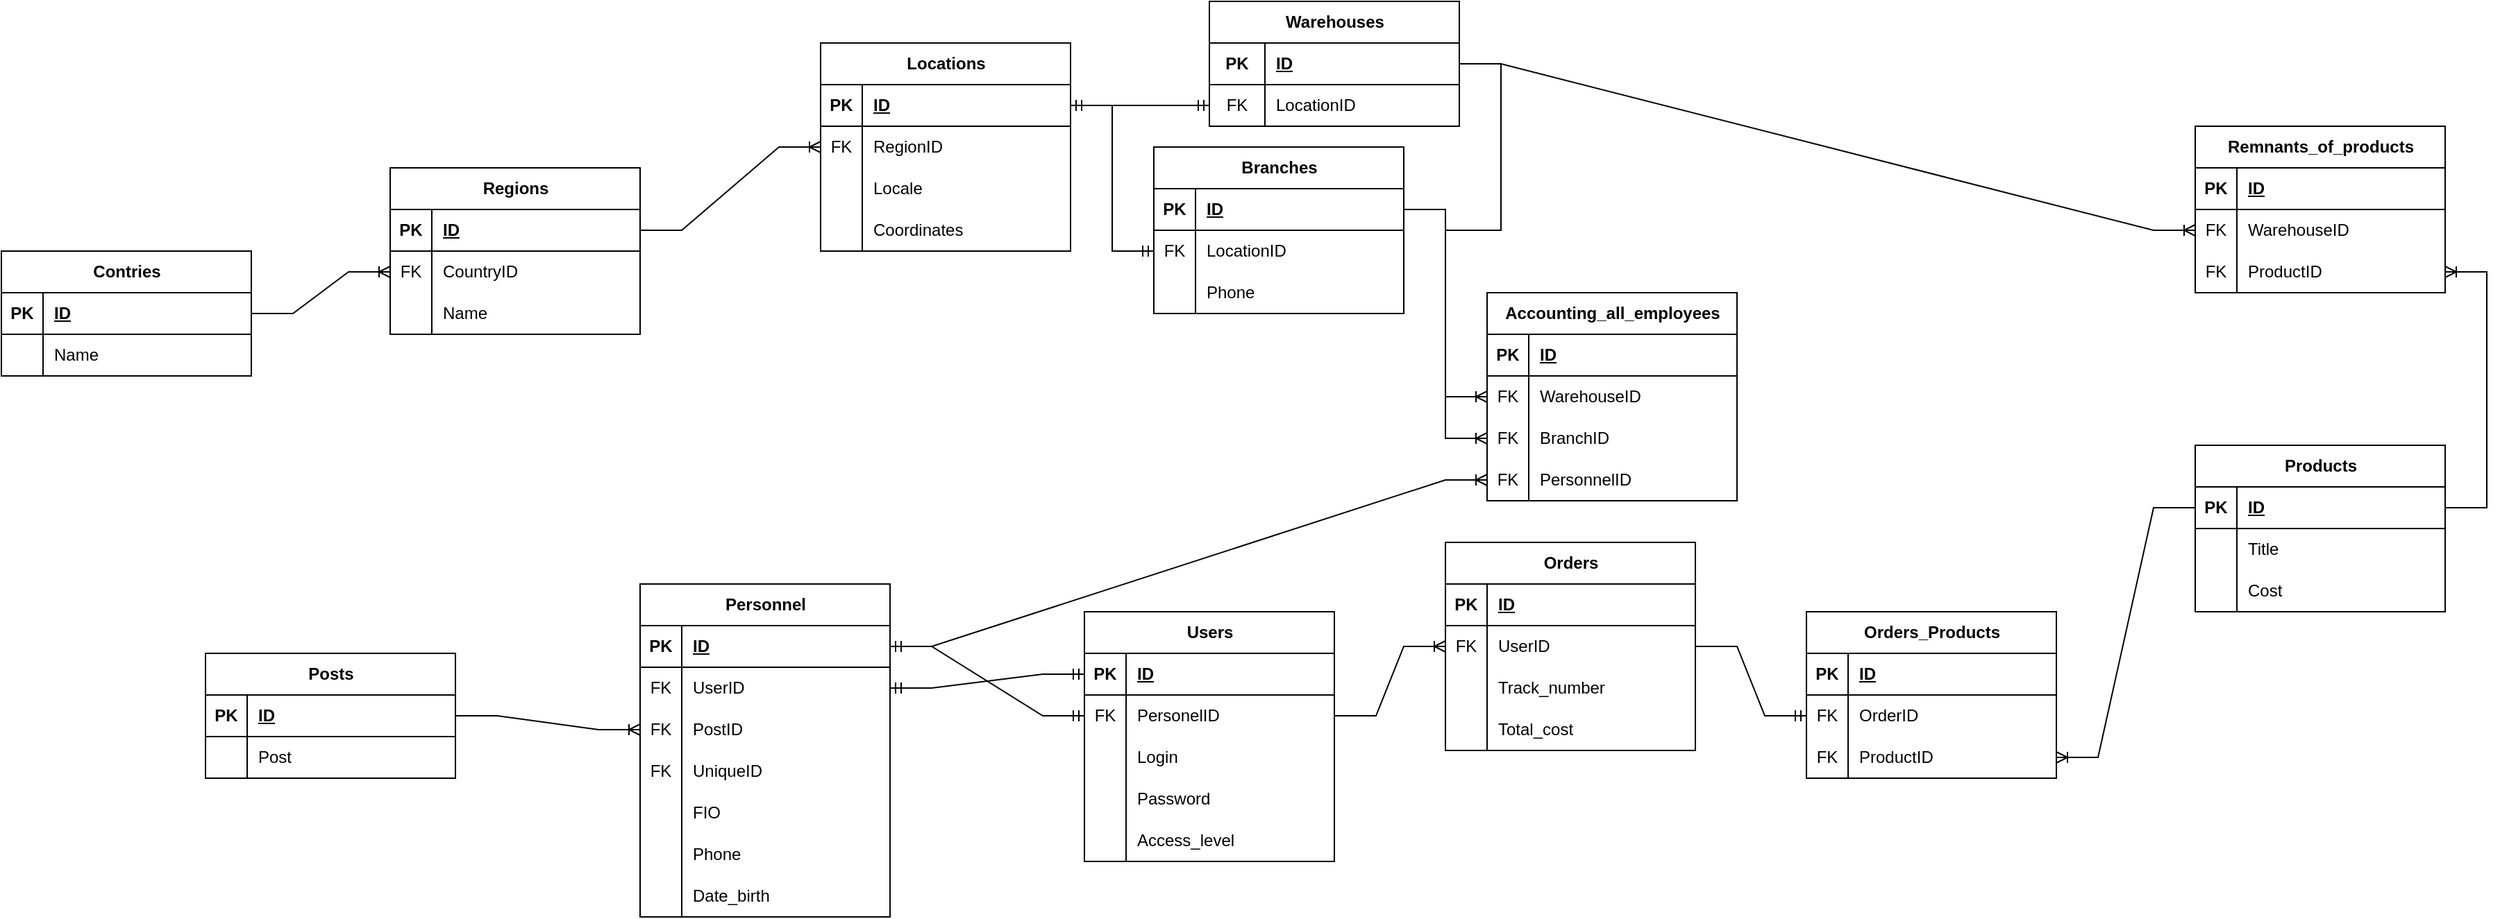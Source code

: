 <mxfile version="21.7.2" type="github">
  <diagram name="Страница — 1" id="XxN6ksuybt-QkJ760VEk">
    <mxGraphModel dx="3085" dy="2214" grid="1" gridSize="10" guides="1" tooltips="1" connect="1" arrows="1" fold="1" page="1" pageScale="1" pageWidth="827" pageHeight="1169" math="0" shadow="0">
      <root>
        <mxCell id="0" />
        <mxCell id="1" parent="0" />
        <mxCell id="ydLRq1IhC0LFQ5y7b4Qm-1" value="Users" style="shape=table;startSize=30;container=1;collapsible=1;childLayout=tableLayout;fixedRows=1;rowLines=0;fontStyle=1;align=center;resizeLast=1;html=1;" vertex="1" parent="1">
          <mxGeometry x="40" y="350" width="180" height="180" as="geometry" />
        </mxCell>
        <mxCell id="ydLRq1IhC0LFQ5y7b4Qm-2" value="" style="shape=tableRow;horizontal=0;startSize=0;swimlaneHead=0;swimlaneBody=0;fillColor=none;collapsible=0;dropTarget=0;points=[[0,0.5],[1,0.5]];portConstraint=eastwest;top=0;left=0;right=0;bottom=1;" vertex="1" parent="ydLRq1IhC0LFQ5y7b4Qm-1">
          <mxGeometry y="30" width="180" height="30" as="geometry" />
        </mxCell>
        <mxCell id="ydLRq1IhC0LFQ5y7b4Qm-3" value="PK" style="shape=partialRectangle;connectable=0;fillColor=none;top=0;left=0;bottom=0;right=0;fontStyle=1;overflow=hidden;whiteSpace=wrap;html=1;" vertex="1" parent="ydLRq1IhC0LFQ5y7b4Qm-2">
          <mxGeometry width="30" height="30" as="geometry">
            <mxRectangle width="30" height="30" as="alternateBounds" />
          </mxGeometry>
        </mxCell>
        <mxCell id="ydLRq1IhC0LFQ5y7b4Qm-4" value="ID" style="shape=partialRectangle;connectable=0;fillColor=none;top=0;left=0;bottom=0;right=0;align=left;spacingLeft=6;fontStyle=5;overflow=hidden;whiteSpace=wrap;html=1;" vertex="1" parent="ydLRq1IhC0LFQ5y7b4Qm-2">
          <mxGeometry x="30" width="150" height="30" as="geometry">
            <mxRectangle width="150" height="30" as="alternateBounds" />
          </mxGeometry>
        </mxCell>
        <mxCell id="ydLRq1IhC0LFQ5y7b4Qm-90" value="" style="shape=tableRow;horizontal=0;startSize=0;swimlaneHead=0;swimlaneBody=0;fillColor=none;collapsible=0;dropTarget=0;points=[[0,0.5],[1,0.5]];portConstraint=eastwest;top=0;left=0;right=0;bottom=0;" vertex="1" parent="ydLRq1IhC0LFQ5y7b4Qm-1">
          <mxGeometry y="60" width="180" height="30" as="geometry" />
        </mxCell>
        <mxCell id="ydLRq1IhC0LFQ5y7b4Qm-91" value="FK" style="shape=partialRectangle;connectable=0;fillColor=none;top=0;left=0;bottom=0;right=0;fontStyle=0;overflow=hidden;whiteSpace=wrap;html=1;" vertex="1" parent="ydLRq1IhC0LFQ5y7b4Qm-90">
          <mxGeometry width="30" height="30" as="geometry">
            <mxRectangle width="30" height="30" as="alternateBounds" />
          </mxGeometry>
        </mxCell>
        <mxCell id="ydLRq1IhC0LFQ5y7b4Qm-92" value="PersonelID" style="shape=partialRectangle;connectable=0;fillColor=none;top=0;left=0;bottom=0;right=0;align=left;spacingLeft=6;fontStyle=0;overflow=hidden;whiteSpace=wrap;html=1;" vertex="1" parent="ydLRq1IhC0LFQ5y7b4Qm-90">
          <mxGeometry x="30" width="150" height="30" as="geometry">
            <mxRectangle width="150" height="30" as="alternateBounds" />
          </mxGeometry>
        </mxCell>
        <mxCell id="ydLRq1IhC0LFQ5y7b4Qm-5" value="" style="shape=tableRow;horizontal=0;startSize=0;swimlaneHead=0;swimlaneBody=0;fillColor=none;collapsible=0;dropTarget=0;points=[[0,0.5],[1,0.5]];portConstraint=eastwest;top=0;left=0;right=0;bottom=0;" vertex="1" parent="ydLRq1IhC0LFQ5y7b4Qm-1">
          <mxGeometry y="90" width="180" height="30" as="geometry" />
        </mxCell>
        <mxCell id="ydLRq1IhC0LFQ5y7b4Qm-6" value="" style="shape=partialRectangle;connectable=0;fillColor=none;top=0;left=0;bottom=0;right=0;editable=1;overflow=hidden;whiteSpace=wrap;html=1;" vertex="1" parent="ydLRq1IhC0LFQ5y7b4Qm-5">
          <mxGeometry width="30" height="30" as="geometry">
            <mxRectangle width="30" height="30" as="alternateBounds" />
          </mxGeometry>
        </mxCell>
        <mxCell id="ydLRq1IhC0LFQ5y7b4Qm-7" value="Login" style="shape=partialRectangle;connectable=0;fillColor=none;top=0;left=0;bottom=0;right=0;align=left;spacingLeft=6;overflow=hidden;whiteSpace=wrap;html=1;" vertex="1" parent="ydLRq1IhC0LFQ5y7b4Qm-5">
          <mxGeometry x="30" width="150" height="30" as="geometry">
            <mxRectangle width="150" height="30" as="alternateBounds" />
          </mxGeometry>
        </mxCell>
        <mxCell id="ydLRq1IhC0LFQ5y7b4Qm-8" value="" style="shape=tableRow;horizontal=0;startSize=0;swimlaneHead=0;swimlaneBody=0;fillColor=none;collapsible=0;dropTarget=0;points=[[0,0.5],[1,0.5]];portConstraint=eastwest;top=0;left=0;right=0;bottom=0;" vertex="1" parent="ydLRq1IhC0LFQ5y7b4Qm-1">
          <mxGeometry y="120" width="180" height="30" as="geometry" />
        </mxCell>
        <mxCell id="ydLRq1IhC0LFQ5y7b4Qm-9" value="" style="shape=partialRectangle;connectable=0;fillColor=none;top=0;left=0;bottom=0;right=0;editable=1;overflow=hidden;whiteSpace=wrap;html=1;" vertex="1" parent="ydLRq1IhC0LFQ5y7b4Qm-8">
          <mxGeometry width="30" height="30" as="geometry">
            <mxRectangle width="30" height="30" as="alternateBounds" />
          </mxGeometry>
        </mxCell>
        <mxCell id="ydLRq1IhC0LFQ5y7b4Qm-10" value="Password" style="shape=partialRectangle;connectable=0;fillColor=none;top=0;left=0;bottom=0;right=0;align=left;spacingLeft=6;overflow=hidden;whiteSpace=wrap;html=1;" vertex="1" parent="ydLRq1IhC0LFQ5y7b4Qm-8">
          <mxGeometry x="30" width="150" height="30" as="geometry">
            <mxRectangle width="150" height="30" as="alternateBounds" />
          </mxGeometry>
        </mxCell>
        <mxCell id="ydLRq1IhC0LFQ5y7b4Qm-11" value="" style="shape=tableRow;horizontal=0;startSize=0;swimlaneHead=0;swimlaneBody=0;fillColor=none;collapsible=0;dropTarget=0;points=[[0,0.5],[1,0.5]];portConstraint=eastwest;top=0;left=0;right=0;bottom=0;" vertex="1" parent="ydLRq1IhC0LFQ5y7b4Qm-1">
          <mxGeometry y="150" width="180" height="30" as="geometry" />
        </mxCell>
        <mxCell id="ydLRq1IhC0LFQ5y7b4Qm-12" value="" style="shape=partialRectangle;connectable=0;fillColor=none;top=0;left=0;bottom=0;right=0;editable=1;overflow=hidden;whiteSpace=wrap;html=1;" vertex="1" parent="ydLRq1IhC0LFQ5y7b4Qm-11">
          <mxGeometry width="30" height="30" as="geometry">
            <mxRectangle width="30" height="30" as="alternateBounds" />
          </mxGeometry>
        </mxCell>
        <mxCell id="ydLRq1IhC0LFQ5y7b4Qm-13" value="Access_level" style="shape=partialRectangle;connectable=0;fillColor=none;top=0;left=0;bottom=0;right=0;align=left;spacingLeft=6;overflow=hidden;whiteSpace=wrap;html=1;" vertex="1" parent="ydLRq1IhC0LFQ5y7b4Qm-11">
          <mxGeometry x="30" width="150" height="30" as="geometry">
            <mxRectangle width="150" height="30" as="alternateBounds" />
          </mxGeometry>
        </mxCell>
        <mxCell id="ydLRq1IhC0LFQ5y7b4Qm-14" value="Branches" style="shape=table;startSize=30;container=1;collapsible=1;childLayout=tableLayout;fixedRows=1;rowLines=0;fontStyle=1;align=center;resizeLast=1;html=1;" vertex="1" parent="1">
          <mxGeometry x="90" y="15" width="180" height="120" as="geometry" />
        </mxCell>
        <mxCell id="ydLRq1IhC0LFQ5y7b4Qm-15" value="" style="shape=tableRow;horizontal=0;startSize=0;swimlaneHead=0;swimlaneBody=0;fillColor=none;collapsible=0;dropTarget=0;points=[[0,0.5],[1,0.5]];portConstraint=eastwest;top=0;left=0;right=0;bottom=1;" vertex="1" parent="ydLRq1IhC0LFQ5y7b4Qm-14">
          <mxGeometry y="30" width="180" height="30" as="geometry" />
        </mxCell>
        <mxCell id="ydLRq1IhC0LFQ5y7b4Qm-16" value="PK" style="shape=partialRectangle;connectable=0;fillColor=none;top=0;left=0;bottom=0;right=0;fontStyle=1;overflow=hidden;whiteSpace=wrap;html=1;" vertex="1" parent="ydLRq1IhC0LFQ5y7b4Qm-15">
          <mxGeometry width="30" height="30" as="geometry">
            <mxRectangle width="30" height="30" as="alternateBounds" />
          </mxGeometry>
        </mxCell>
        <mxCell id="ydLRq1IhC0LFQ5y7b4Qm-17" value="ID" style="shape=partialRectangle;connectable=0;fillColor=none;top=0;left=0;bottom=0;right=0;align=left;spacingLeft=6;fontStyle=5;overflow=hidden;whiteSpace=wrap;html=1;" vertex="1" parent="ydLRq1IhC0LFQ5y7b4Qm-15">
          <mxGeometry x="30" width="150" height="30" as="geometry">
            <mxRectangle width="150" height="30" as="alternateBounds" />
          </mxGeometry>
        </mxCell>
        <mxCell id="ydLRq1IhC0LFQ5y7b4Qm-38" value="" style="shape=tableRow;horizontal=0;startSize=0;swimlaneHead=0;swimlaneBody=0;fillColor=none;collapsible=0;dropTarget=0;points=[[0,0.5],[1,0.5]];portConstraint=eastwest;top=0;left=0;right=0;bottom=0;" vertex="1" parent="ydLRq1IhC0LFQ5y7b4Qm-14">
          <mxGeometry y="60" width="180" height="30" as="geometry" />
        </mxCell>
        <mxCell id="ydLRq1IhC0LFQ5y7b4Qm-39" value="FK" style="shape=partialRectangle;connectable=0;fillColor=none;top=0;left=0;bottom=0;right=0;fontStyle=0;overflow=hidden;whiteSpace=wrap;html=1;" vertex="1" parent="ydLRq1IhC0LFQ5y7b4Qm-38">
          <mxGeometry width="30" height="30" as="geometry">
            <mxRectangle width="30" height="30" as="alternateBounds" />
          </mxGeometry>
        </mxCell>
        <mxCell id="ydLRq1IhC0LFQ5y7b4Qm-40" value="LocationID" style="shape=partialRectangle;connectable=0;fillColor=none;top=0;left=0;bottom=0;right=0;align=left;spacingLeft=6;fontStyle=0;overflow=hidden;whiteSpace=wrap;html=1;" vertex="1" parent="ydLRq1IhC0LFQ5y7b4Qm-38">
          <mxGeometry x="30" width="150" height="30" as="geometry">
            <mxRectangle width="150" height="30" as="alternateBounds" />
          </mxGeometry>
        </mxCell>
        <mxCell id="ydLRq1IhC0LFQ5y7b4Qm-18" value="" style="shape=tableRow;horizontal=0;startSize=0;swimlaneHead=0;swimlaneBody=0;fillColor=none;collapsible=0;dropTarget=0;points=[[0,0.5],[1,0.5]];portConstraint=eastwest;top=0;left=0;right=0;bottom=0;" vertex="1" parent="ydLRq1IhC0LFQ5y7b4Qm-14">
          <mxGeometry y="90" width="180" height="30" as="geometry" />
        </mxCell>
        <mxCell id="ydLRq1IhC0LFQ5y7b4Qm-19" value="" style="shape=partialRectangle;connectable=0;fillColor=none;top=0;left=0;bottom=0;right=0;editable=1;overflow=hidden;whiteSpace=wrap;html=1;" vertex="1" parent="ydLRq1IhC0LFQ5y7b4Qm-18">
          <mxGeometry width="30" height="30" as="geometry">
            <mxRectangle width="30" height="30" as="alternateBounds" />
          </mxGeometry>
        </mxCell>
        <mxCell id="ydLRq1IhC0LFQ5y7b4Qm-20" value="Phone" style="shape=partialRectangle;connectable=0;fillColor=none;top=0;left=0;bottom=0;right=0;align=left;spacingLeft=6;overflow=hidden;whiteSpace=wrap;html=1;" vertex="1" parent="ydLRq1IhC0LFQ5y7b4Qm-18">
          <mxGeometry x="30" width="150" height="30" as="geometry">
            <mxRectangle width="150" height="30" as="alternateBounds" />
          </mxGeometry>
        </mxCell>
        <mxCell id="ydLRq1IhC0LFQ5y7b4Qm-41" value="Locations" style="shape=table;startSize=30;container=1;collapsible=1;childLayout=tableLayout;fixedRows=1;rowLines=0;fontStyle=1;align=center;resizeLast=1;html=1;" vertex="1" parent="1">
          <mxGeometry x="-150" y="-60" width="180" height="150" as="geometry" />
        </mxCell>
        <mxCell id="ydLRq1IhC0LFQ5y7b4Qm-42" value="" style="shape=tableRow;horizontal=0;startSize=0;swimlaneHead=0;swimlaneBody=0;fillColor=none;collapsible=0;dropTarget=0;points=[[0,0.5],[1,0.5]];portConstraint=eastwest;top=0;left=0;right=0;bottom=1;" vertex="1" parent="ydLRq1IhC0LFQ5y7b4Qm-41">
          <mxGeometry y="30" width="180" height="30" as="geometry" />
        </mxCell>
        <mxCell id="ydLRq1IhC0LFQ5y7b4Qm-43" value="PK" style="shape=partialRectangle;connectable=0;fillColor=none;top=0;left=0;bottom=0;right=0;fontStyle=1;overflow=hidden;whiteSpace=wrap;html=1;" vertex="1" parent="ydLRq1IhC0LFQ5y7b4Qm-42">
          <mxGeometry width="30" height="30" as="geometry">
            <mxRectangle width="30" height="30" as="alternateBounds" />
          </mxGeometry>
        </mxCell>
        <mxCell id="ydLRq1IhC0LFQ5y7b4Qm-44" value="ID" style="shape=partialRectangle;connectable=0;fillColor=none;top=0;left=0;bottom=0;right=0;align=left;spacingLeft=6;fontStyle=5;overflow=hidden;whiteSpace=wrap;html=1;" vertex="1" parent="ydLRq1IhC0LFQ5y7b4Qm-42">
          <mxGeometry x="30" width="150" height="30" as="geometry">
            <mxRectangle width="150" height="30" as="alternateBounds" />
          </mxGeometry>
        </mxCell>
        <mxCell id="ydLRq1IhC0LFQ5y7b4Qm-58" value="" style="shape=tableRow;horizontal=0;startSize=0;swimlaneHead=0;swimlaneBody=0;fillColor=none;collapsible=0;dropTarget=0;points=[[0,0.5],[1,0.5]];portConstraint=eastwest;top=0;left=0;right=0;bottom=0;" vertex="1" parent="ydLRq1IhC0LFQ5y7b4Qm-41">
          <mxGeometry y="60" width="180" height="30" as="geometry" />
        </mxCell>
        <mxCell id="ydLRq1IhC0LFQ5y7b4Qm-59" value="FK" style="shape=partialRectangle;connectable=0;fillColor=none;top=0;left=0;bottom=0;right=0;fontStyle=0;overflow=hidden;whiteSpace=wrap;html=1;" vertex="1" parent="ydLRq1IhC0LFQ5y7b4Qm-58">
          <mxGeometry width="30" height="30" as="geometry">
            <mxRectangle width="30" height="30" as="alternateBounds" />
          </mxGeometry>
        </mxCell>
        <mxCell id="ydLRq1IhC0LFQ5y7b4Qm-60" value="RegionID" style="shape=partialRectangle;connectable=0;fillColor=none;top=0;left=0;bottom=0;right=0;align=left;spacingLeft=6;fontStyle=0;overflow=hidden;whiteSpace=wrap;html=1;" vertex="1" parent="ydLRq1IhC0LFQ5y7b4Qm-58">
          <mxGeometry x="30" width="150" height="30" as="geometry">
            <mxRectangle width="150" height="30" as="alternateBounds" />
          </mxGeometry>
        </mxCell>
        <mxCell id="ydLRq1IhC0LFQ5y7b4Qm-45" value="" style="shape=tableRow;horizontal=0;startSize=0;swimlaneHead=0;swimlaneBody=0;fillColor=none;collapsible=0;dropTarget=0;points=[[0,0.5],[1,0.5]];portConstraint=eastwest;top=0;left=0;right=0;bottom=0;" vertex="1" parent="ydLRq1IhC0LFQ5y7b4Qm-41">
          <mxGeometry y="90" width="180" height="30" as="geometry" />
        </mxCell>
        <mxCell id="ydLRq1IhC0LFQ5y7b4Qm-46" value="" style="shape=partialRectangle;connectable=0;fillColor=none;top=0;left=0;bottom=0;right=0;editable=1;overflow=hidden;whiteSpace=wrap;html=1;" vertex="1" parent="ydLRq1IhC0LFQ5y7b4Qm-45">
          <mxGeometry width="30" height="30" as="geometry">
            <mxRectangle width="30" height="30" as="alternateBounds" />
          </mxGeometry>
        </mxCell>
        <mxCell id="ydLRq1IhC0LFQ5y7b4Qm-47" value="Locale" style="shape=partialRectangle;connectable=0;fillColor=none;top=0;left=0;bottom=0;right=0;align=left;spacingLeft=6;overflow=hidden;whiteSpace=wrap;html=1;" vertex="1" parent="ydLRq1IhC0LFQ5y7b4Qm-45">
          <mxGeometry x="30" width="150" height="30" as="geometry">
            <mxRectangle width="150" height="30" as="alternateBounds" />
          </mxGeometry>
        </mxCell>
        <mxCell id="ydLRq1IhC0LFQ5y7b4Qm-48" value="" style="shape=tableRow;horizontal=0;startSize=0;swimlaneHead=0;swimlaneBody=0;fillColor=none;collapsible=0;dropTarget=0;points=[[0,0.5],[1,0.5]];portConstraint=eastwest;top=0;left=0;right=0;bottom=0;" vertex="1" parent="ydLRq1IhC0LFQ5y7b4Qm-41">
          <mxGeometry y="120" width="180" height="30" as="geometry" />
        </mxCell>
        <mxCell id="ydLRq1IhC0LFQ5y7b4Qm-49" value="" style="shape=partialRectangle;connectable=0;fillColor=none;top=0;left=0;bottom=0;right=0;editable=1;overflow=hidden;whiteSpace=wrap;html=1;" vertex="1" parent="ydLRq1IhC0LFQ5y7b4Qm-48">
          <mxGeometry width="30" height="30" as="geometry">
            <mxRectangle width="30" height="30" as="alternateBounds" />
          </mxGeometry>
        </mxCell>
        <mxCell id="ydLRq1IhC0LFQ5y7b4Qm-50" value="Coordinates" style="shape=partialRectangle;connectable=0;fillColor=none;top=0;left=0;bottom=0;right=0;align=left;spacingLeft=6;overflow=hidden;whiteSpace=wrap;html=1;" vertex="1" parent="ydLRq1IhC0LFQ5y7b4Qm-48">
          <mxGeometry x="30" width="150" height="30" as="geometry">
            <mxRectangle width="150" height="30" as="alternateBounds" />
          </mxGeometry>
        </mxCell>
        <mxCell id="ydLRq1IhC0LFQ5y7b4Qm-61" value="Regions" style="shape=table;startSize=30;container=1;collapsible=1;childLayout=tableLayout;fixedRows=1;rowLines=0;fontStyle=1;align=center;resizeLast=1;html=1;" vertex="1" parent="1">
          <mxGeometry x="-460" y="30" width="180" height="120" as="geometry" />
        </mxCell>
        <mxCell id="ydLRq1IhC0LFQ5y7b4Qm-62" value="" style="shape=tableRow;horizontal=0;startSize=0;swimlaneHead=0;swimlaneBody=0;fillColor=none;collapsible=0;dropTarget=0;points=[[0,0.5],[1,0.5]];portConstraint=eastwest;top=0;left=0;right=0;bottom=1;" vertex="1" parent="ydLRq1IhC0LFQ5y7b4Qm-61">
          <mxGeometry y="30" width="180" height="30" as="geometry" />
        </mxCell>
        <mxCell id="ydLRq1IhC0LFQ5y7b4Qm-63" value="PK" style="shape=partialRectangle;connectable=0;fillColor=none;top=0;left=0;bottom=0;right=0;fontStyle=1;overflow=hidden;whiteSpace=wrap;html=1;" vertex="1" parent="ydLRq1IhC0LFQ5y7b4Qm-62">
          <mxGeometry width="30" height="30" as="geometry">
            <mxRectangle width="30" height="30" as="alternateBounds" />
          </mxGeometry>
        </mxCell>
        <mxCell id="ydLRq1IhC0LFQ5y7b4Qm-64" value="ID" style="shape=partialRectangle;connectable=0;fillColor=none;top=0;left=0;bottom=0;right=0;align=left;spacingLeft=6;fontStyle=5;overflow=hidden;whiteSpace=wrap;html=1;" vertex="1" parent="ydLRq1IhC0LFQ5y7b4Qm-62">
          <mxGeometry x="30" width="150" height="30" as="geometry">
            <mxRectangle width="150" height="30" as="alternateBounds" />
          </mxGeometry>
        </mxCell>
        <mxCell id="ydLRq1IhC0LFQ5y7b4Qm-65" value="" style="shape=tableRow;horizontal=0;startSize=0;swimlaneHead=0;swimlaneBody=0;fillColor=none;collapsible=0;dropTarget=0;points=[[0,0.5],[1,0.5]];portConstraint=eastwest;top=0;left=0;right=0;bottom=0;" vertex="1" parent="ydLRq1IhC0LFQ5y7b4Qm-61">
          <mxGeometry y="60" width="180" height="30" as="geometry" />
        </mxCell>
        <mxCell id="ydLRq1IhC0LFQ5y7b4Qm-66" value="FK" style="shape=partialRectangle;connectable=0;fillColor=none;top=0;left=0;bottom=0;right=0;fontStyle=0;overflow=hidden;whiteSpace=wrap;html=1;" vertex="1" parent="ydLRq1IhC0LFQ5y7b4Qm-65">
          <mxGeometry width="30" height="30" as="geometry">
            <mxRectangle width="30" height="30" as="alternateBounds" />
          </mxGeometry>
        </mxCell>
        <mxCell id="ydLRq1IhC0LFQ5y7b4Qm-67" value="CountryID" style="shape=partialRectangle;connectable=0;fillColor=none;top=0;left=0;bottom=0;right=0;align=left;spacingLeft=6;fontStyle=0;overflow=hidden;whiteSpace=wrap;html=1;" vertex="1" parent="ydLRq1IhC0LFQ5y7b4Qm-65">
          <mxGeometry x="30" width="150" height="30" as="geometry">
            <mxRectangle width="150" height="30" as="alternateBounds" />
          </mxGeometry>
        </mxCell>
        <mxCell id="ydLRq1IhC0LFQ5y7b4Qm-68" value="" style="shape=tableRow;horizontal=0;startSize=0;swimlaneHead=0;swimlaneBody=0;fillColor=none;collapsible=0;dropTarget=0;points=[[0,0.5],[1,0.5]];portConstraint=eastwest;top=0;left=0;right=0;bottom=0;" vertex="1" parent="ydLRq1IhC0LFQ5y7b4Qm-61">
          <mxGeometry y="90" width="180" height="30" as="geometry" />
        </mxCell>
        <mxCell id="ydLRq1IhC0LFQ5y7b4Qm-69" value="" style="shape=partialRectangle;connectable=0;fillColor=none;top=0;left=0;bottom=0;right=0;editable=1;overflow=hidden;whiteSpace=wrap;html=1;" vertex="1" parent="ydLRq1IhC0LFQ5y7b4Qm-68">
          <mxGeometry width="30" height="30" as="geometry">
            <mxRectangle width="30" height="30" as="alternateBounds" />
          </mxGeometry>
        </mxCell>
        <mxCell id="ydLRq1IhC0LFQ5y7b4Qm-70" value="Name" style="shape=partialRectangle;connectable=0;fillColor=none;top=0;left=0;bottom=0;right=0;align=left;spacingLeft=6;overflow=hidden;whiteSpace=wrap;html=1;" vertex="1" parent="ydLRq1IhC0LFQ5y7b4Qm-68">
          <mxGeometry x="30" width="150" height="30" as="geometry">
            <mxRectangle width="150" height="30" as="alternateBounds" />
          </mxGeometry>
        </mxCell>
        <mxCell id="ydLRq1IhC0LFQ5y7b4Qm-74" value="Contries" style="shape=table;startSize=30;container=1;collapsible=1;childLayout=tableLayout;fixedRows=1;rowLines=0;fontStyle=1;align=center;resizeLast=1;html=1;" vertex="1" parent="1">
          <mxGeometry x="-740" y="90" width="180" height="90" as="geometry" />
        </mxCell>
        <mxCell id="ydLRq1IhC0LFQ5y7b4Qm-75" value="" style="shape=tableRow;horizontal=0;startSize=0;swimlaneHead=0;swimlaneBody=0;fillColor=none;collapsible=0;dropTarget=0;points=[[0,0.5],[1,0.5]];portConstraint=eastwest;top=0;left=0;right=0;bottom=1;" vertex="1" parent="ydLRq1IhC0LFQ5y7b4Qm-74">
          <mxGeometry y="30" width="180" height="30" as="geometry" />
        </mxCell>
        <mxCell id="ydLRq1IhC0LFQ5y7b4Qm-76" value="PK" style="shape=partialRectangle;connectable=0;fillColor=none;top=0;left=0;bottom=0;right=0;fontStyle=1;overflow=hidden;whiteSpace=wrap;html=1;" vertex="1" parent="ydLRq1IhC0LFQ5y7b4Qm-75">
          <mxGeometry width="30" height="30" as="geometry">
            <mxRectangle width="30" height="30" as="alternateBounds" />
          </mxGeometry>
        </mxCell>
        <mxCell id="ydLRq1IhC0LFQ5y7b4Qm-77" value="ID" style="shape=partialRectangle;connectable=0;fillColor=none;top=0;left=0;bottom=0;right=0;align=left;spacingLeft=6;fontStyle=5;overflow=hidden;whiteSpace=wrap;html=1;" vertex="1" parent="ydLRq1IhC0LFQ5y7b4Qm-75">
          <mxGeometry x="30" width="150" height="30" as="geometry">
            <mxRectangle width="150" height="30" as="alternateBounds" />
          </mxGeometry>
        </mxCell>
        <mxCell id="ydLRq1IhC0LFQ5y7b4Qm-78" value="" style="shape=tableRow;horizontal=0;startSize=0;swimlaneHead=0;swimlaneBody=0;fillColor=none;collapsible=0;dropTarget=0;points=[[0,0.5],[1,0.5]];portConstraint=eastwest;top=0;left=0;right=0;bottom=0;" vertex="1" parent="ydLRq1IhC0LFQ5y7b4Qm-74">
          <mxGeometry y="60" width="180" height="30" as="geometry" />
        </mxCell>
        <mxCell id="ydLRq1IhC0LFQ5y7b4Qm-79" value="" style="shape=partialRectangle;connectable=0;fillColor=none;top=0;left=0;bottom=0;right=0;editable=1;overflow=hidden;whiteSpace=wrap;html=1;" vertex="1" parent="ydLRq1IhC0LFQ5y7b4Qm-78">
          <mxGeometry width="30" height="30" as="geometry">
            <mxRectangle width="30" height="30" as="alternateBounds" />
          </mxGeometry>
        </mxCell>
        <mxCell id="ydLRq1IhC0LFQ5y7b4Qm-80" value="Name" style="shape=partialRectangle;connectable=0;fillColor=none;top=0;left=0;bottom=0;right=0;align=left;spacingLeft=6;overflow=hidden;whiteSpace=wrap;html=1;" vertex="1" parent="ydLRq1IhC0LFQ5y7b4Qm-78">
          <mxGeometry x="30" width="150" height="30" as="geometry">
            <mxRectangle width="150" height="30" as="alternateBounds" />
          </mxGeometry>
        </mxCell>
        <mxCell id="ydLRq1IhC0LFQ5y7b4Qm-88" value="" style="edgeStyle=entityRelationEdgeStyle;fontSize=12;html=1;endArrow=ERmandOne;startArrow=ERmandOne;rounded=0;exitX=1;exitY=0.5;exitDx=0;exitDy=0;entryX=0;entryY=0.5;entryDx=0;entryDy=0;" edge="1" parent="1" source="ydLRq1IhC0LFQ5y7b4Qm-42" target="ydLRq1IhC0LFQ5y7b4Qm-38">
          <mxGeometry width="100" height="100" relative="1" as="geometry">
            <mxPoint x="310" y="340" as="sourcePoint" />
            <mxPoint x="410" y="240" as="targetPoint" />
          </mxGeometry>
        </mxCell>
        <mxCell id="ydLRq1IhC0LFQ5y7b4Qm-89" value="" style="edgeStyle=entityRelationEdgeStyle;fontSize=12;html=1;endArrow=ERoneToMany;rounded=0;exitX=1;exitY=0.5;exitDx=0;exitDy=0;" edge="1" parent="1" source="ydLRq1IhC0LFQ5y7b4Qm-62" target="ydLRq1IhC0LFQ5y7b4Qm-58">
          <mxGeometry width="100" height="100" relative="1" as="geometry">
            <mxPoint x="170" y="240" as="sourcePoint" />
            <mxPoint x="410" y="240" as="targetPoint" />
          </mxGeometry>
        </mxCell>
        <mxCell id="ydLRq1IhC0LFQ5y7b4Qm-106" value="Personnel" style="shape=table;startSize=30;container=1;collapsible=1;childLayout=tableLayout;fixedRows=1;rowLines=0;fontStyle=1;align=center;resizeLast=1;html=1;" vertex="1" parent="1">
          <mxGeometry x="-280" y="330" width="180" height="240" as="geometry" />
        </mxCell>
        <mxCell id="ydLRq1IhC0LFQ5y7b4Qm-107" value="" style="shape=tableRow;horizontal=0;startSize=0;swimlaneHead=0;swimlaneBody=0;fillColor=none;collapsible=0;dropTarget=0;points=[[0,0.5],[1,0.5]];portConstraint=eastwest;top=0;left=0;right=0;bottom=1;" vertex="1" parent="ydLRq1IhC0LFQ5y7b4Qm-106">
          <mxGeometry y="30" width="180" height="30" as="geometry" />
        </mxCell>
        <mxCell id="ydLRq1IhC0LFQ5y7b4Qm-108" value="PK" style="shape=partialRectangle;connectable=0;fillColor=none;top=0;left=0;bottom=0;right=0;fontStyle=1;overflow=hidden;whiteSpace=wrap;html=1;" vertex="1" parent="ydLRq1IhC0LFQ5y7b4Qm-107">
          <mxGeometry width="30" height="30" as="geometry">
            <mxRectangle width="30" height="30" as="alternateBounds" />
          </mxGeometry>
        </mxCell>
        <mxCell id="ydLRq1IhC0LFQ5y7b4Qm-109" value="ID" style="shape=partialRectangle;connectable=0;fillColor=none;top=0;left=0;bottom=0;right=0;align=left;spacingLeft=6;fontStyle=5;overflow=hidden;whiteSpace=wrap;html=1;" vertex="1" parent="ydLRq1IhC0LFQ5y7b4Qm-107">
          <mxGeometry x="30" width="150" height="30" as="geometry">
            <mxRectangle width="150" height="30" as="alternateBounds" />
          </mxGeometry>
        </mxCell>
        <mxCell id="ydLRq1IhC0LFQ5y7b4Qm-110" value="" style="shape=tableRow;horizontal=0;startSize=0;swimlaneHead=0;swimlaneBody=0;fillColor=none;collapsible=0;dropTarget=0;points=[[0,0.5],[1,0.5]];portConstraint=eastwest;top=0;left=0;right=0;bottom=0;" vertex="1" parent="ydLRq1IhC0LFQ5y7b4Qm-106">
          <mxGeometry y="60" width="180" height="30" as="geometry" />
        </mxCell>
        <mxCell id="ydLRq1IhC0LFQ5y7b4Qm-111" value="FK" style="shape=partialRectangle;connectable=0;fillColor=none;top=0;left=0;bottom=0;right=0;fontStyle=0;overflow=hidden;whiteSpace=wrap;html=1;" vertex="1" parent="ydLRq1IhC0LFQ5y7b4Qm-110">
          <mxGeometry width="30" height="30" as="geometry">
            <mxRectangle width="30" height="30" as="alternateBounds" />
          </mxGeometry>
        </mxCell>
        <mxCell id="ydLRq1IhC0LFQ5y7b4Qm-112" value="UserID" style="shape=partialRectangle;connectable=0;fillColor=none;top=0;left=0;bottom=0;right=0;align=left;spacingLeft=6;fontStyle=0;overflow=hidden;whiteSpace=wrap;html=1;" vertex="1" parent="ydLRq1IhC0LFQ5y7b4Qm-110">
          <mxGeometry x="30" width="150" height="30" as="geometry">
            <mxRectangle width="150" height="30" as="alternateBounds" />
          </mxGeometry>
        </mxCell>
        <mxCell id="ydLRq1IhC0LFQ5y7b4Qm-139" value="" style="shape=tableRow;horizontal=0;startSize=0;swimlaneHead=0;swimlaneBody=0;fillColor=none;collapsible=0;dropTarget=0;points=[[0,0.5],[1,0.5]];portConstraint=eastwest;top=0;left=0;right=0;bottom=0;" vertex="1" parent="ydLRq1IhC0LFQ5y7b4Qm-106">
          <mxGeometry y="90" width="180" height="30" as="geometry" />
        </mxCell>
        <mxCell id="ydLRq1IhC0LFQ5y7b4Qm-140" value="FK" style="shape=partialRectangle;connectable=0;fillColor=none;top=0;left=0;bottom=0;right=0;fontStyle=0;overflow=hidden;whiteSpace=wrap;html=1;" vertex="1" parent="ydLRq1IhC0LFQ5y7b4Qm-139">
          <mxGeometry width="30" height="30" as="geometry">
            <mxRectangle width="30" height="30" as="alternateBounds" />
          </mxGeometry>
        </mxCell>
        <mxCell id="ydLRq1IhC0LFQ5y7b4Qm-141" value="PostID" style="shape=partialRectangle;connectable=0;fillColor=none;top=0;left=0;bottom=0;right=0;align=left;spacingLeft=6;fontStyle=0;overflow=hidden;whiteSpace=wrap;html=1;" vertex="1" parent="ydLRq1IhC0LFQ5y7b4Qm-139">
          <mxGeometry x="30" width="150" height="30" as="geometry">
            <mxRectangle width="150" height="30" as="alternateBounds" />
          </mxGeometry>
        </mxCell>
        <mxCell id="ydLRq1IhC0LFQ5y7b4Qm-260" value="" style="shape=tableRow;horizontal=0;startSize=0;swimlaneHead=0;swimlaneBody=0;fillColor=none;collapsible=0;dropTarget=0;points=[[0,0.5],[1,0.5]];portConstraint=eastwest;top=0;left=0;right=0;bottom=0;" vertex="1" parent="ydLRq1IhC0LFQ5y7b4Qm-106">
          <mxGeometry y="120" width="180" height="30" as="geometry" />
        </mxCell>
        <mxCell id="ydLRq1IhC0LFQ5y7b4Qm-261" value="FK" style="shape=partialRectangle;connectable=0;fillColor=none;top=0;left=0;bottom=0;right=0;fontStyle=0;overflow=hidden;whiteSpace=wrap;html=1;" vertex="1" parent="ydLRq1IhC0LFQ5y7b4Qm-260">
          <mxGeometry width="30" height="30" as="geometry">
            <mxRectangle width="30" height="30" as="alternateBounds" />
          </mxGeometry>
        </mxCell>
        <mxCell id="ydLRq1IhC0LFQ5y7b4Qm-262" value="UniqueID" style="shape=partialRectangle;connectable=0;fillColor=none;top=0;left=0;bottom=0;right=0;align=left;spacingLeft=6;fontStyle=0;overflow=hidden;whiteSpace=wrap;html=1;" vertex="1" parent="ydLRq1IhC0LFQ5y7b4Qm-260">
          <mxGeometry x="30" width="150" height="30" as="geometry">
            <mxRectangle width="150" height="30" as="alternateBounds" />
          </mxGeometry>
        </mxCell>
        <mxCell id="ydLRq1IhC0LFQ5y7b4Qm-113" value="" style="shape=tableRow;horizontal=0;startSize=0;swimlaneHead=0;swimlaneBody=0;fillColor=none;collapsible=0;dropTarget=0;points=[[0,0.5],[1,0.5]];portConstraint=eastwest;top=0;left=0;right=0;bottom=0;" vertex="1" parent="ydLRq1IhC0LFQ5y7b4Qm-106">
          <mxGeometry y="150" width="180" height="30" as="geometry" />
        </mxCell>
        <mxCell id="ydLRq1IhC0LFQ5y7b4Qm-114" value="" style="shape=partialRectangle;connectable=0;fillColor=none;top=0;left=0;bottom=0;right=0;editable=1;overflow=hidden;whiteSpace=wrap;html=1;" vertex="1" parent="ydLRq1IhC0LFQ5y7b4Qm-113">
          <mxGeometry width="30" height="30" as="geometry">
            <mxRectangle width="30" height="30" as="alternateBounds" />
          </mxGeometry>
        </mxCell>
        <mxCell id="ydLRq1IhC0LFQ5y7b4Qm-115" value="FIO" style="shape=partialRectangle;connectable=0;fillColor=none;top=0;left=0;bottom=0;right=0;align=left;spacingLeft=6;overflow=hidden;whiteSpace=wrap;html=1;" vertex="1" parent="ydLRq1IhC0LFQ5y7b4Qm-113">
          <mxGeometry x="30" width="150" height="30" as="geometry">
            <mxRectangle width="150" height="30" as="alternateBounds" />
          </mxGeometry>
        </mxCell>
        <mxCell id="ydLRq1IhC0LFQ5y7b4Qm-116" value="" style="shape=tableRow;horizontal=0;startSize=0;swimlaneHead=0;swimlaneBody=0;fillColor=none;collapsible=0;dropTarget=0;points=[[0,0.5],[1,0.5]];portConstraint=eastwest;top=0;left=0;right=0;bottom=0;" vertex="1" parent="ydLRq1IhC0LFQ5y7b4Qm-106">
          <mxGeometry y="180" width="180" height="30" as="geometry" />
        </mxCell>
        <mxCell id="ydLRq1IhC0LFQ5y7b4Qm-117" value="" style="shape=partialRectangle;connectable=0;fillColor=none;top=0;left=0;bottom=0;right=0;editable=1;overflow=hidden;whiteSpace=wrap;html=1;" vertex="1" parent="ydLRq1IhC0LFQ5y7b4Qm-116">
          <mxGeometry width="30" height="30" as="geometry">
            <mxRectangle width="30" height="30" as="alternateBounds" />
          </mxGeometry>
        </mxCell>
        <mxCell id="ydLRq1IhC0LFQ5y7b4Qm-118" value="Phone" style="shape=partialRectangle;connectable=0;fillColor=none;top=0;left=0;bottom=0;right=0;align=left;spacingLeft=6;overflow=hidden;whiteSpace=wrap;html=1;" vertex="1" parent="ydLRq1IhC0LFQ5y7b4Qm-116">
          <mxGeometry x="30" width="150" height="30" as="geometry">
            <mxRectangle width="150" height="30" as="alternateBounds" />
          </mxGeometry>
        </mxCell>
        <mxCell id="ydLRq1IhC0LFQ5y7b4Qm-119" value="" style="shape=tableRow;horizontal=0;startSize=0;swimlaneHead=0;swimlaneBody=0;fillColor=none;collapsible=0;dropTarget=0;points=[[0,0.5],[1,0.5]];portConstraint=eastwest;top=0;left=0;right=0;bottom=0;" vertex="1" parent="ydLRq1IhC0LFQ5y7b4Qm-106">
          <mxGeometry y="210" width="180" height="30" as="geometry" />
        </mxCell>
        <mxCell id="ydLRq1IhC0LFQ5y7b4Qm-120" value="" style="shape=partialRectangle;connectable=0;fillColor=none;top=0;left=0;bottom=0;right=0;editable=1;overflow=hidden;whiteSpace=wrap;html=1;" vertex="1" parent="ydLRq1IhC0LFQ5y7b4Qm-119">
          <mxGeometry width="30" height="30" as="geometry">
            <mxRectangle width="30" height="30" as="alternateBounds" />
          </mxGeometry>
        </mxCell>
        <mxCell id="ydLRq1IhC0LFQ5y7b4Qm-121" value="Date_birth" style="shape=partialRectangle;connectable=0;fillColor=none;top=0;left=0;bottom=0;right=0;align=left;spacingLeft=6;overflow=hidden;whiteSpace=wrap;html=1;" vertex="1" parent="ydLRq1IhC0LFQ5y7b4Qm-119">
          <mxGeometry x="30" width="150" height="30" as="geometry">
            <mxRectangle width="150" height="30" as="alternateBounds" />
          </mxGeometry>
        </mxCell>
        <mxCell id="ydLRq1IhC0LFQ5y7b4Qm-122" value="" style="edgeStyle=entityRelationEdgeStyle;fontSize=12;html=1;endArrow=ERmandOne;startArrow=ERmandOne;rounded=0;entryX=0;entryY=0.5;entryDx=0;entryDy=0;" edge="1" parent="1" source="ydLRq1IhC0LFQ5y7b4Qm-110" target="ydLRq1IhC0LFQ5y7b4Qm-2">
          <mxGeometry width="100" height="100" relative="1" as="geometry">
            <mxPoint x="-50" y="365" as="sourcePoint" />
            <mxPoint x="-10" y="210" as="targetPoint" />
          </mxGeometry>
        </mxCell>
        <mxCell id="ydLRq1IhC0LFQ5y7b4Qm-123" value="" style="edgeStyle=entityRelationEdgeStyle;fontSize=12;html=1;endArrow=ERmandOne;startArrow=ERmandOne;rounded=0;" edge="1" parent="1" source="ydLRq1IhC0LFQ5y7b4Qm-107" target="ydLRq1IhC0LFQ5y7b4Qm-90">
          <mxGeometry width="100" height="100" relative="1" as="geometry">
            <mxPoint x="-110" y="310" as="sourcePoint" />
            <mxPoint x="-10" y="210" as="targetPoint" />
          </mxGeometry>
        </mxCell>
        <mxCell id="ydLRq1IhC0LFQ5y7b4Qm-124" value="" style="edgeStyle=entityRelationEdgeStyle;fontSize=12;html=1;endArrow=ERoneToMany;rounded=0;" edge="1" parent="1" source="ydLRq1IhC0LFQ5y7b4Qm-75" target="ydLRq1IhC0LFQ5y7b4Qm-65">
          <mxGeometry width="100" height="100" relative="1" as="geometry">
            <mxPoint x="200" y="110" as="sourcePoint" />
            <mxPoint x="270" y="125" as="targetPoint" />
          </mxGeometry>
        </mxCell>
        <mxCell id="ydLRq1IhC0LFQ5y7b4Qm-125" value="Posts" style="shape=table;startSize=30;container=1;collapsible=1;childLayout=tableLayout;fixedRows=1;rowLines=0;fontStyle=1;align=center;resizeLast=1;html=1;" vertex="1" parent="1">
          <mxGeometry x="-593" y="380" width="180" height="90" as="geometry">
            <mxRectangle x="-480" y="365" width="70" height="30" as="alternateBounds" />
          </mxGeometry>
        </mxCell>
        <mxCell id="ydLRq1IhC0LFQ5y7b4Qm-126" value="" style="shape=tableRow;horizontal=0;startSize=0;swimlaneHead=0;swimlaneBody=0;fillColor=none;collapsible=0;dropTarget=0;points=[[0,0.5],[1,0.5]];portConstraint=eastwest;top=0;left=0;right=0;bottom=1;" vertex="1" parent="ydLRq1IhC0LFQ5y7b4Qm-125">
          <mxGeometry y="30" width="180" height="30" as="geometry" />
        </mxCell>
        <mxCell id="ydLRq1IhC0LFQ5y7b4Qm-127" value="PK" style="shape=partialRectangle;connectable=0;fillColor=none;top=0;left=0;bottom=0;right=0;fontStyle=1;overflow=hidden;whiteSpace=wrap;html=1;" vertex="1" parent="ydLRq1IhC0LFQ5y7b4Qm-126">
          <mxGeometry width="30" height="30" as="geometry">
            <mxRectangle width="30" height="30" as="alternateBounds" />
          </mxGeometry>
        </mxCell>
        <mxCell id="ydLRq1IhC0LFQ5y7b4Qm-128" value="ID" style="shape=partialRectangle;connectable=0;fillColor=none;top=0;left=0;bottom=0;right=0;align=left;spacingLeft=6;fontStyle=5;overflow=hidden;whiteSpace=wrap;html=1;" vertex="1" parent="ydLRq1IhC0LFQ5y7b4Qm-126">
          <mxGeometry x="30" width="150" height="30" as="geometry">
            <mxRectangle width="150" height="30" as="alternateBounds" />
          </mxGeometry>
        </mxCell>
        <mxCell id="ydLRq1IhC0LFQ5y7b4Qm-135" value="" style="shape=tableRow;horizontal=0;startSize=0;swimlaneHead=0;swimlaneBody=0;fillColor=none;collapsible=0;dropTarget=0;points=[[0,0.5],[1,0.5]];portConstraint=eastwest;top=0;left=0;right=0;bottom=0;" vertex="1" parent="ydLRq1IhC0LFQ5y7b4Qm-125">
          <mxGeometry y="60" width="180" height="30" as="geometry" />
        </mxCell>
        <mxCell id="ydLRq1IhC0LFQ5y7b4Qm-136" value="" style="shape=partialRectangle;connectable=0;fillColor=none;top=0;left=0;bottom=0;right=0;editable=1;overflow=hidden;whiteSpace=wrap;html=1;" vertex="1" parent="ydLRq1IhC0LFQ5y7b4Qm-135">
          <mxGeometry width="30" height="30" as="geometry">
            <mxRectangle width="30" height="30" as="alternateBounds" />
          </mxGeometry>
        </mxCell>
        <mxCell id="ydLRq1IhC0LFQ5y7b4Qm-137" value="Post" style="shape=partialRectangle;connectable=0;fillColor=none;top=0;left=0;bottom=0;right=0;align=left;spacingLeft=6;overflow=hidden;whiteSpace=wrap;html=1;" vertex="1" parent="ydLRq1IhC0LFQ5y7b4Qm-135">
          <mxGeometry x="30" width="150" height="30" as="geometry">
            <mxRectangle width="150" height="30" as="alternateBounds" />
          </mxGeometry>
        </mxCell>
        <mxCell id="ydLRq1IhC0LFQ5y7b4Qm-138" value="" style="edgeStyle=entityRelationEdgeStyle;fontSize=12;html=1;endArrow=ERoneToMany;rounded=0;entryX=0;entryY=0.5;entryDx=0;entryDy=0;" edge="1" parent="1" source="ydLRq1IhC0LFQ5y7b4Qm-126" target="ydLRq1IhC0LFQ5y7b4Qm-139">
          <mxGeometry width="100" height="100" relative="1" as="geometry">
            <mxPoint x="160" y="420" as="sourcePoint" />
            <mxPoint x="-240" y="460" as="targetPoint" />
          </mxGeometry>
        </mxCell>
        <mxCell id="ydLRq1IhC0LFQ5y7b4Qm-142" value="Orders" style="shape=table;startSize=30;container=1;collapsible=1;childLayout=tableLayout;fixedRows=1;rowLines=0;fontStyle=1;align=center;resizeLast=1;html=1;" vertex="1" parent="1">
          <mxGeometry x="300" y="300" width="180" height="150" as="geometry" />
        </mxCell>
        <mxCell id="ydLRq1IhC0LFQ5y7b4Qm-143" value="" style="shape=tableRow;horizontal=0;startSize=0;swimlaneHead=0;swimlaneBody=0;fillColor=none;collapsible=0;dropTarget=0;points=[[0,0.5],[1,0.5]];portConstraint=eastwest;top=0;left=0;right=0;bottom=1;" vertex="1" parent="ydLRq1IhC0LFQ5y7b4Qm-142">
          <mxGeometry y="30" width="180" height="30" as="geometry" />
        </mxCell>
        <mxCell id="ydLRq1IhC0LFQ5y7b4Qm-144" value="PK" style="shape=partialRectangle;connectable=0;fillColor=none;top=0;left=0;bottom=0;right=0;fontStyle=1;overflow=hidden;whiteSpace=wrap;html=1;" vertex="1" parent="ydLRq1IhC0LFQ5y7b4Qm-143">
          <mxGeometry width="30" height="30" as="geometry">
            <mxRectangle width="30" height="30" as="alternateBounds" />
          </mxGeometry>
        </mxCell>
        <mxCell id="ydLRq1IhC0LFQ5y7b4Qm-145" value="ID" style="shape=partialRectangle;connectable=0;fillColor=none;top=0;left=0;bottom=0;right=0;align=left;spacingLeft=6;fontStyle=5;overflow=hidden;whiteSpace=wrap;html=1;" vertex="1" parent="ydLRq1IhC0LFQ5y7b4Qm-143">
          <mxGeometry x="30" width="150" height="30" as="geometry">
            <mxRectangle width="150" height="30" as="alternateBounds" />
          </mxGeometry>
        </mxCell>
        <mxCell id="ydLRq1IhC0LFQ5y7b4Qm-166" value="" style="shape=tableRow;horizontal=0;startSize=0;swimlaneHead=0;swimlaneBody=0;fillColor=none;collapsible=0;dropTarget=0;points=[[0,0.5],[1,0.5]];portConstraint=eastwest;top=0;left=0;right=0;bottom=0;" vertex="1" parent="ydLRq1IhC0LFQ5y7b4Qm-142">
          <mxGeometry y="60" width="180" height="30" as="geometry" />
        </mxCell>
        <mxCell id="ydLRq1IhC0LFQ5y7b4Qm-167" value="FK" style="shape=partialRectangle;connectable=0;fillColor=none;top=0;left=0;bottom=0;right=0;fontStyle=0;overflow=hidden;whiteSpace=wrap;html=1;" vertex="1" parent="ydLRq1IhC0LFQ5y7b4Qm-166">
          <mxGeometry width="30" height="30" as="geometry">
            <mxRectangle width="30" height="30" as="alternateBounds" />
          </mxGeometry>
        </mxCell>
        <mxCell id="ydLRq1IhC0LFQ5y7b4Qm-168" value="UserID" style="shape=partialRectangle;connectable=0;fillColor=none;top=0;left=0;bottom=0;right=0;align=left;spacingLeft=6;fontStyle=0;overflow=hidden;whiteSpace=wrap;html=1;" vertex="1" parent="ydLRq1IhC0LFQ5y7b4Qm-166">
          <mxGeometry x="30" width="150" height="30" as="geometry">
            <mxRectangle width="150" height="30" as="alternateBounds" />
          </mxGeometry>
        </mxCell>
        <mxCell id="ydLRq1IhC0LFQ5y7b4Qm-146" value="" style="shape=tableRow;horizontal=0;startSize=0;swimlaneHead=0;swimlaneBody=0;fillColor=none;collapsible=0;dropTarget=0;points=[[0,0.5],[1,0.5]];portConstraint=eastwest;top=0;left=0;right=0;bottom=0;" vertex="1" parent="ydLRq1IhC0LFQ5y7b4Qm-142">
          <mxGeometry y="90" width="180" height="30" as="geometry" />
        </mxCell>
        <mxCell id="ydLRq1IhC0LFQ5y7b4Qm-147" value="" style="shape=partialRectangle;connectable=0;fillColor=none;top=0;left=0;bottom=0;right=0;editable=1;overflow=hidden;whiteSpace=wrap;html=1;" vertex="1" parent="ydLRq1IhC0LFQ5y7b4Qm-146">
          <mxGeometry width="30" height="30" as="geometry">
            <mxRectangle width="30" height="30" as="alternateBounds" />
          </mxGeometry>
        </mxCell>
        <mxCell id="ydLRq1IhC0LFQ5y7b4Qm-148" value="Track_number" style="shape=partialRectangle;connectable=0;fillColor=none;top=0;left=0;bottom=0;right=0;align=left;spacingLeft=6;overflow=hidden;whiteSpace=wrap;html=1;" vertex="1" parent="ydLRq1IhC0LFQ5y7b4Qm-146">
          <mxGeometry x="30" width="150" height="30" as="geometry">
            <mxRectangle width="150" height="30" as="alternateBounds" />
          </mxGeometry>
        </mxCell>
        <mxCell id="ydLRq1IhC0LFQ5y7b4Qm-149" value="" style="shape=tableRow;horizontal=0;startSize=0;swimlaneHead=0;swimlaneBody=0;fillColor=none;collapsible=0;dropTarget=0;points=[[0,0.5],[1,0.5]];portConstraint=eastwest;top=0;left=0;right=0;bottom=0;" vertex="1" parent="ydLRq1IhC0LFQ5y7b4Qm-142">
          <mxGeometry y="120" width="180" height="30" as="geometry" />
        </mxCell>
        <mxCell id="ydLRq1IhC0LFQ5y7b4Qm-150" value="" style="shape=partialRectangle;connectable=0;fillColor=none;top=0;left=0;bottom=0;right=0;editable=1;overflow=hidden;whiteSpace=wrap;html=1;" vertex="1" parent="ydLRq1IhC0LFQ5y7b4Qm-149">
          <mxGeometry width="30" height="30" as="geometry">
            <mxRectangle width="30" height="30" as="alternateBounds" />
          </mxGeometry>
        </mxCell>
        <mxCell id="ydLRq1IhC0LFQ5y7b4Qm-151" value="Total_cost" style="shape=partialRectangle;connectable=0;fillColor=none;top=0;left=0;bottom=0;right=0;align=left;spacingLeft=6;overflow=hidden;whiteSpace=wrap;html=1;" vertex="1" parent="ydLRq1IhC0LFQ5y7b4Qm-149">
          <mxGeometry x="30" width="150" height="30" as="geometry">
            <mxRectangle width="150" height="30" as="alternateBounds" />
          </mxGeometry>
        </mxCell>
        <mxCell id="ydLRq1IhC0LFQ5y7b4Qm-169" value="" style="edgeStyle=entityRelationEdgeStyle;fontSize=12;html=1;endArrow=ERoneToMany;rounded=0;exitX=1;exitY=0.5;exitDx=0;exitDy=0;entryX=0;entryY=0.5;entryDx=0;entryDy=0;" edge="1" parent="1" source="ydLRq1IhC0LFQ5y7b4Qm-90" target="ydLRq1IhC0LFQ5y7b4Qm-166">
          <mxGeometry width="100" height="100" relative="1" as="geometry">
            <mxPoint x="150" y="380" as="sourcePoint" />
            <mxPoint x="250" y="280" as="targetPoint" />
          </mxGeometry>
        </mxCell>
        <mxCell id="ydLRq1IhC0LFQ5y7b4Qm-170" value="Products" style="shape=table;startSize=30;container=1;collapsible=1;childLayout=tableLayout;fixedRows=1;rowLines=0;fontStyle=1;align=center;resizeLast=1;html=1;" vertex="1" parent="1">
          <mxGeometry x="840" y="230" width="180" height="120" as="geometry" />
        </mxCell>
        <mxCell id="ydLRq1IhC0LFQ5y7b4Qm-171" value="" style="shape=tableRow;horizontal=0;startSize=0;swimlaneHead=0;swimlaneBody=0;fillColor=none;collapsible=0;dropTarget=0;points=[[0,0.5],[1,0.5]];portConstraint=eastwest;top=0;left=0;right=0;bottom=1;" vertex="1" parent="ydLRq1IhC0LFQ5y7b4Qm-170">
          <mxGeometry y="30" width="180" height="30" as="geometry" />
        </mxCell>
        <mxCell id="ydLRq1IhC0LFQ5y7b4Qm-172" value="PK" style="shape=partialRectangle;connectable=0;fillColor=none;top=0;left=0;bottom=0;right=0;fontStyle=1;overflow=hidden;whiteSpace=wrap;html=1;" vertex="1" parent="ydLRq1IhC0LFQ5y7b4Qm-171">
          <mxGeometry width="30" height="30" as="geometry">
            <mxRectangle width="30" height="30" as="alternateBounds" />
          </mxGeometry>
        </mxCell>
        <mxCell id="ydLRq1IhC0LFQ5y7b4Qm-173" value="ID" style="shape=partialRectangle;connectable=0;fillColor=none;top=0;left=0;bottom=0;right=0;align=left;spacingLeft=6;fontStyle=5;overflow=hidden;whiteSpace=wrap;html=1;" vertex="1" parent="ydLRq1IhC0LFQ5y7b4Qm-171">
          <mxGeometry x="30" width="150" height="30" as="geometry">
            <mxRectangle width="150" height="30" as="alternateBounds" />
          </mxGeometry>
        </mxCell>
        <mxCell id="ydLRq1IhC0LFQ5y7b4Qm-174" value="" style="shape=tableRow;horizontal=0;startSize=0;swimlaneHead=0;swimlaneBody=0;fillColor=none;collapsible=0;dropTarget=0;points=[[0,0.5],[1,0.5]];portConstraint=eastwest;top=0;left=0;right=0;bottom=0;" vertex="1" parent="ydLRq1IhC0LFQ5y7b4Qm-170">
          <mxGeometry y="60" width="180" height="30" as="geometry" />
        </mxCell>
        <mxCell id="ydLRq1IhC0LFQ5y7b4Qm-175" value="" style="shape=partialRectangle;connectable=0;fillColor=none;top=0;left=0;bottom=0;right=0;editable=1;overflow=hidden;whiteSpace=wrap;html=1;" vertex="1" parent="ydLRq1IhC0LFQ5y7b4Qm-174">
          <mxGeometry width="30" height="30" as="geometry">
            <mxRectangle width="30" height="30" as="alternateBounds" />
          </mxGeometry>
        </mxCell>
        <mxCell id="ydLRq1IhC0LFQ5y7b4Qm-176" value="Title" style="shape=partialRectangle;connectable=0;fillColor=none;top=0;left=0;bottom=0;right=0;align=left;spacingLeft=6;overflow=hidden;whiteSpace=wrap;html=1;" vertex="1" parent="ydLRq1IhC0LFQ5y7b4Qm-174">
          <mxGeometry x="30" width="150" height="30" as="geometry">
            <mxRectangle width="150" height="30" as="alternateBounds" />
          </mxGeometry>
        </mxCell>
        <mxCell id="ydLRq1IhC0LFQ5y7b4Qm-177" value="" style="shape=tableRow;horizontal=0;startSize=0;swimlaneHead=0;swimlaneBody=0;fillColor=none;collapsible=0;dropTarget=0;points=[[0,0.5],[1,0.5]];portConstraint=eastwest;top=0;left=0;right=0;bottom=0;" vertex="1" parent="ydLRq1IhC0LFQ5y7b4Qm-170">
          <mxGeometry y="90" width="180" height="30" as="geometry" />
        </mxCell>
        <mxCell id="ydLRq1IhC0LFQ5y7b4Qm-178" value="" style="shape=partialRectangle;connectable=0;fillColor=none;top=0;left=0;bottom=0;right=0;editable=1;overflow=hidden;whiteSpace=wrap;html=1;" vertex="1" parent="ydLRq1IhC0LFQ5y7b4Qm-177">
          <mxGeometry width="30" height="30" as="geometry">
            <mxRectangle width="30" height="30" as="alternateBounds" />
          </mxGeometry>
        </mxCell>
        <mxCell id="ydLRq1IhC0LFQ5y7b4Qm-179" value="Cost" style="shape=partialRectangle;connectable=0;fillColor=none;top=0;left=0;bottom=0;right=0;align=left;spacingLeft=6;overflow=hidden;whiteSpace=wrap;html=1;" vertex="1" parent="ydLRq1IhC0LFQ5y7b4Qm-177">
          <mxGeometry x="30" width="150" height="30" as="geometry">
            <mxRectangle width="150" height="30" as="alternateBounds" />
          </mxGeometry>
        </mxCell>
        <mxCell id="ydLRq1IhC0LFQ5y7b4Qm-183" value="Orders_Products" style="shape=table;startSize=30;container=1;collapsible=1;childLayout=tableLayout;fixedRows=1;rowLines=0;fontStyle=1;align=center;resizeLast=1;html=1;" vertex="1" parent="1">
          <mxGeometry x="560" y="350" width="180" height="120" as="geometry" />
        </mxCell>
        <mxCell id="ydLRq1IhC0LFQ5y7b4Qm-184" value="" style="shape=tableRow;horizontal=0;startSize=0;swimlaneHead=0;swimlaneBody=0;fillColor=none;collapsible=0;dropTarget=0;points=[[0,0.5],[1,0.5]];portConstraint=eastwest;top=0;left=0;right=0;bottom=1;" vertex="1" parent="ydLRq1IhC0LFQ5y7b4Qm-183">
          <mxGeometry y="30" width="180" height="30" as="geometry" />
        </mxCell>
        <mxCell id="ydLRq1IhC0LFQ5y7b4Qm-185" value="PK" style="shape=partialRectangle;connectable=0;fillColor=none;top=0;left=0;bottom=0;right=0;fontStyle=1;overflow=hidden;whiteSpace=wrap;html=1;" vertex="1" parent="ydLRq1IhC0LFQ5y7b4Qm-184">
          <mxGeometry width="30" height="30" as="geometry">
            <mxRectangle width="30" height="30" as="alternateBounds" />
          </mxGeometry>
        </mxCell>
        <mxCell id="ydLRq1IhC0LFQ5y7b4Qm-186" value="ID" style="shape=partialRectangle;connectable=0;fillColor=none;top=0;left=0;bottom=0;right=0;align=left;spacingLeft=6;fontStyle=5;overflow=hidden;whiteSpace=wrap;html=1;" vertex="1" parent="ydLRq1IhC0LFQ5y7b4Qm-184">
          <mxGeometry x="30" width="150" height="30" as="geometry">
            <mxRectangle width="150" height="30" as="alternateBounds" />
          </mxGeometry>
        </mxCell>
        <mxCell id="ydLRq1IhC0LFQ5y7b4Qm-200" value="" style="shape=tableRow;horizontal=0;startSize=0;swimlaneHead=0;swimlaneBody=0;fillColor=none;collapsible=0;dropTarget=0;points=[[0,0.5],[1,0.5]];portConstraint=eastwest;top=0;left=0;right=0;bottom=0;" vertex="1" parent="ydLRq1IhC0LFQ5y7b4Qm-183">
          <mxGeometry y="60" width="180" height="30" as="geometry" />
        </mxCell>
        <mxCell id="ydLRq1IhC0LFQ5y7b4Qm-201" value="FK" style="shape=partialRectangle;connectable=0;fillColor=none;top=0;left=0;bottom=0;right=0;fontStyle=0;overflow=hidden;whiteSpace=wrap;html=1;" vertex="1" parent="ydLRq1IhC0LFQ5y7b4Qm-200">
          <mxGeometry width="30" height="30" as="geometry">
            <mxRectangle width="30" height="30" as="alternateBounds" />
          </mxGeometry>
        </mxCell>
        <mxCell id="ydLRq1IhC0LFQ5y7b4Qm-202" value="OrderID" style="shape=partialRectangle;connectable=0;fillColor=none;top=0;left=0;bottom=0;right=0;align=left;spacingLeft=6;fontStyle=0;overflow=hidden;whiteSpace=wrap;html=1;" vertex="1" parent="ydLRq1IhC0LFQ5y7b4Qm-200">
          <mxGeometry x="30" width="150" height="30" as="geometry">
            <mxRectangle width="150" height="30" as="alternateBounds" />
          </mxGeometry>
        </mxCell>
        <mxCell id="ydLRq1IhC0LFQ5y7b4Qm-203" value="" style="shape=tableRow;horizontal=0;startSize=0;swimlaneHead=0;swimlaneBody=0;fillColor=none;collapsible=0;dropTarget=0;points=[[0,0.5],[1,0.5]];portConstraint=eastwest;top=0;left=0;right=0;bottom=0;" vertex="1" parent="ydLRq1IhC0LFQ5y7b4Qm-183">
          <mxGeometry y="90" width="180" height="30" as="geometry" />
        </mxCell>
        <mxCell id="ydLRq1IhC0LFQ5y7b4Qm-204" value="FK" style="shape=partialRectangle;connectable=0;fillColor=none;top=0;left=0;bottom=0;right=0;fontStyle=0;overflow=hidden;whiteSpace=wrap;html=1;" vertex="1" parent="ydLRq1IhC0LFQ5y7b4Qm-203">
          <mxGeometry width="30" height="30" as="geometry">
            <mxRectangle width="30" height="30" as="alternateBounds" />
          </mxGeometry>
        </mxCell>
        <mxCell id="ydLRq1IhC0LFQ5y7b4Qm-205" value="ProductID" style="shape=partialRectangle;connectable=0;fillColor=none;top=0;left=0;bottom=0;right=0;align=left;spacingLeft=6;fontStyle=0;overflow=hidden;whiteSpace=wrap;html=1;" vertex="1" parent="ydLRq1IhC0LFQ5y7b4Qm-203">
          <mxGeometry x="30" width="150" height="30" as="geometry">
            <mxRectangle width="150" height="30" as="alternateBounds" />
          </mxGeometry>
        </mxCell>
        <mxCell id="ydLRq1IhC0LFQ5y7b4Qm-206" value="" style="edgeStyle=entityRelationEdgeStyle;fontSize=12;html=1;endArrow=ERmandOne;rounded=0;exitX=1;exitY=0.5;exitDx=0;exitDy=0;entryX=0;entryY=0.5;entryDx=0;entryDy=0;" edge="1" parent="1" source="ydLRq1IhC0LFQ5y7b4Qm-166" target="ydLRq1IhC0LFQ5y7b4Qm-200">
          <mxGeometry width="100" height="100" relative="1" as="geometry">
            <mxPoint x="450" y="300" as="sourcePoint" />
            <mxPoint x="550" y="200" as="targetPoint" />
          </mxGeometry>
        </mxCell>
        <mxCell id="ydLRq1IhC0LFQ5y7b4Qm-207" value="" style="edgeStyle=entityRelationEdgeStyle;fontSize=12;html=1;endArrow=ERoneToMany;rounded=0;exitX=0;exitY=0.5;exitDx=0;exitDy=0;" edge="1" parent="1" source="ydLRq1IhC0LFQ5y7b4Qm-171" target="ydLRq1IhC0LFQ5y7b4Qm-203">
          <mxGeometry width="100" height="100" relative="1" as="geometry">
            <mxPoint x="280" y="380" as="sourcePoint" />
            <mxPoint x="380" y="280" as="targetPoint" />
          </mxGeometry>
        </mxCell>
        <mxCell id="ydLRq1IhC0LFQ5y7b4Qm-208" value="Warehouses" style="shape=table;startSize=30;container=1;collapsible=1;childLayout=tableLayout;fixedRows=1;rowLines=0;fontStyle=1;align=center;resizeLast=1;html=1;" vertex="1" parent="1">
          <mxGeometry x="130" y="-90" width="180" height="90" as="geometry" />
        </mxCell>
        <mxCell id="ydLRq1IhC0LFQ5y7b4Qm-209" value="" style="shape=tableRow;horizontal=0;startSize=0;swimlaneHead=0;swimlaneBody=0;fillColor=none;collapsible=0;dropTarget=0;points=[[0,0.5],[1,0.5]];portConstraint=eastwest;top=0;left=0;right=0;bottom=1;" vertex="1" parent="ydLRq1IhC0LFQ5y7b4Qm-208">
          <mxGeometry y="30" width="180" height="30" as="geometry" />
        </mxCell>
        <mxCell id="ydLRq1IhC0LFQ5y7b4Qm-210" value="PK" style="shape=partialRectangle;connectable=0;fillColor=none;top=0;left=0;bottom=0;right=0;fontStyle=1;overflow=hidden;whiteSpace=wrap;html=1;" vertex="1" parent="ydLRq1IhC0LFQ5y7b4Qm-209">
          <mxGeometry width="40" height="30" as="geometry">
            <mxRectangle width="40" height="30" as="alternateBounds" />
          </mxGeometry>
        </mxCell>
        <mxCell id="ydLRq1IhC0LFQ5y7b4Qm-211" value="ID" style="shape=partialRectangle;connectable=0;fillColor=none;top=0;left=0;bottom=0;right=0;align=left;spacingLeft=6;fontStyle=5;overflow=hidden;whiteSpace=wrap;html=1;" vertex="1" parent="ydLRq1IhC0LFQ5y7b4Qm-209">
          <mxGeometry x="40" width="140" height="30" as="geometry">
            <mxRectangle width="140" height="30" as="alternateBounds" />
          </mxGeometry>
        </mxCell>
        <mxCell id="ydLRq1IhC0LFQ5y7b4Qm-228" value="" style="shape=tableRow;horizontal=0;startSize=0;swimlaneHead=0;swimlaneBody=0;fillColor=none;collapsible=0;dropTarget=0;points=[[0,0.5],[1,0.5]];portConstraint=eastwest;top=0;left=0;right=0;bottom=0;" vertex="1" parent="ydLRq1IhC0LFQ5y7b4Qm-208">
          <mxGeometry y="60" width="180" height="30" as="geometry" />
        </mxCell>
        <mxCell id="ydLRq1IhC0LFQ5y7b4Qm-229" value="FK" style="shape=partialRectangle;connectable=0;fillColor=none;top=0;left=0;bottom=0;right=0;fontStyle=0;overflow=hidden;whiteSpace=wrap;html=1;" vertex="1" parent="ydLRq1IhC0LFQ5y7b4Qm-228">
          <mxGeometry width="40" height="30" as="geometry">
            <mxRectangle width="40" height="30" as="alternateBounds" />
          </mxGeometry>
        </mxCell>
        <mxCell id="ydLRq1IhC0LFQ5y7b4Qm-230" value="LocationID" style="shape=partialRectangle;connectable=0;fillColor=none;top=0;left=0;bottom=0;right=0;align=left;spacingLeft=6;fontStyle=0;overflow=hidden;whiteSpace=wrap;html=1;" vertex="1" parent="ydLRq1IhC0LFQ5y7b4Qm-228">
          <mxGeometry x="40" width="140" height="30" as="geometry">
            <mxRectangle width="140" height="30" as="alternateBounds" />
          </mxGeometry>
        </mxCell>
        <mxCell id="ydLRq1IhC0LFQ5y7b4Qm-221" value="" style="edgeStyle=entityRelationEdgeStyle;fontSize=12;html=1;endArrow=ERmandOne;startArrow=ERmandOne;rounded=0;entryX=0;entryY=0.5;entryDx=0;entryDy=0;" edge="1" parent="1" source="ydLRq1IhC0LFQ5y7b4Qm-42" target="ydLRq1IhC0LFQ5y7b4Qm-228">
          <mxGeometry width="100" height="100" relative="1" as="geometry">
            <mxPoint x="170" y="180" as="sourcePoint" />
            <mxPoint x="530" y="160" as="targetPoint" />
          </mxGeometry>
        </mxCell>
        <mxCell id="ydLRq1IhC0LFQ5y7b4Qm-232" value="Remnants_of_products" style="shape=table;startSize=30;container=1;collapsible=1;childLayout=tableLayout;fixedRows=1;rowLines=0;fontStyle=1;align=center;resizeLast=1;html=1;" vertex="1" parent="1">
          <mxGeometry x="840" width="180" height="120" as="geometry" />
        </mxCell>
        <mxCell id="ydLRq1IhC0LFQ5y7b4Qm-233" value="" style="shape=tableRow;horizontal=0;startSize=0;swimlaneHead=0;swimlaneBody=0;fillColor=none;collapsible=0;dropTarget=0;points=[[0,0.5],[1,0.5]];portConstraint=eastwest;top=0;left=0;right=0;bottom=1;" vertex="1" parent="ydLRq1IhC0LFQ5y7b4Qm-232">
          <mxGeometry y="30" width="180" height="30" as="geometry" />
        </mxCell>
        <mxCell id="ydLRq1IhC0LFQ5y7b4Qm-234" value="PK" style="shape=partialRectangle;connectable=0;fillColor=none;top=0;left=0;bottom=0;right=0;fontStyle=1;overflow=hidden;whiteSpace=wrap;html=1;" vertex="1" parent="ydLRq1IhC0LFQ5y7b4Qm-233">
          <mxGeometry width="30" height="30" as="geometry">
            <mxRectangle width="30" height="30" as="alternateBounds" />
          </mxGeometry>
        </mxCell>
        <mxCell id="ydLRq1IhC0LFQ5y7b4Qm-235" value="ID" style="shape=partialRectangle;connectable=0;fillColor=none;top=0;left=0;bottom=0;right=0;align=left;spacingLeft=6;fontStyle=5;overflow=hidden;whiteSpace=wrap;html=1;" vertex="1" parent="ydLRq1IhC0LFQ5y7b4Qm-233">
          <mxGeometry x="30" width="150" height="30" as="geometry">
            <mxRectangle width="150" height="30" as="alternateBounds" />
          </mxGeometry>
        </mxCell>
        <mxCell id="ydLRq1IhC0LFQ5y7b4Qm-252" value="" style="shape=tableRow;horizontal=0;startSize=0;swimlaneHead=0;swimlaneBody=0;fillColor=none;collapsible=0;dropTarget=0;points=[[0,0.5],[1,0.5]];portConstraint=eastwest;top=0;left=0;right=0;bottom=0;" vertex="1" parent="ydLRq1IhC0LFQ5y7b4Qm-232">
          <mxGeometry y="60" width="180" height="30" as="geometry" />
        </mxCell>
        <mxCell id="ydLRq1IhC0LFQ5y7b4Qm-253" value="FK" style="shape=partialRectangle;connectable=0;fillColor=none;top=0;left=0;bottom=0;right=0;fontStyle=0;overflow=hidden;whiteSpace=wrap;html=1;" vertex="1" parent="ydLRq1IhC0LFQ5y7b4Qm-252">
          <mxGeometry width="30" height="30" as="geometry">
            <mxRectangle width="30" height="30" as="alternateBounds" />
          </mxGeometry>
        </mxCell>
        <mxCell id="ydLRq1IhC0LFQ5y7b4Qm-254" value="WarehouseID" style="shape=partialRectangle;connectable=0;fillColor=none;top=0;left=0;bottom=0;right=0;align=left;spacingLeft=6;fontStyle=0;overflow=hidden;whiteSpace=wrap;html=1;" vertex="1" parent="ydLRq1IhC0LFQ5y7b4Qm-252">
          <mxGeometry x="30" width="150" height="30" as="geometry">
            <mxRectangle width="150" height="30" as="alternateBounds" />
          </mxGeometry>
        </mxCell>
        <mxCell id="ydLRq1IhC0LFQ5y7b4Qm-255" value="" style="shape=tableRow;horizontal=0;startSize=0;swimlaneHead=0;swimlaneBody=0;fillColor=none;collapsible=0;dropTarget=0;points=[[0,0.5],[1,0.5]];portConstraint=eastwest;top=0;left=0;right=0;bottom=0;" vertex="1" parent="ydLRq1IhC0LFQ5y7b4Qm-232">
          <mxGeometry y="90" width="180" height="30" as="geometry" />
        </mxCell>
        <mxCell id="ydLRq1IhC0LFQ5y7b4Qm-256" value="FK" style="shape=partialRectangle;connectable=0;fillColor=none;top=0;left=0;bottom=0;right=0;fontStyle=0;overflow=hidden;whiteSpace=wrap;html=1;" vertex="1" parent="ydLRq1IhC0LFQ5y7b4Qm-255">
          <mxGeometry width="30" height="30" as="geometry">
            <mxRectangle width="30" height="30" as="alternateBounds" />
          </mxGeometry>
        </mxCell>
        <mxCell id="ydLRq1IhC0LFQ5y7b4Qm-257" value="ProductID" style="shape=partialRectangle;connectable=0;fillColor=none;top=0;left=0;bottom=0;right=0;align=left;spacingLeft=6;fontStyle=0;overflow=hidden;whiteSpace=wrap;html=1;" vertex="1" parent="ydLRq1IhC0LFQ5y7b4Qm-255">
          <mxGeometry x="30" width="150" height="30" as="geometry">
            <mxRectangle width="150" height="30" as="alternateBounds" />
          </mxGeometry>
        </mxCell>
        <mxCell id="ydLRq1IhC0LFQ5y7b4Qm-258" value="" style="edgeStyle=entityRelationEdgeStyle;fontSize=12;html=1;endArrow=ERoneToMany;rounded=0;exitX=1;exitY=0.5;exitDx=0;exitDy=0;entryX=1;entryY=0.5;entryDx=0;entryDy=0;" edge="1" parent="1" source="ydLRq1IhC0LFQ5y7b4Qm-171" target="ydLRq1IhC0LFQ5y7b4Qm-255">
          <mxGeometry width="100" height="100" relative="1" as="geometry">
            <mxPoint x="390" y="230" as="sourcePoint" />
            <mxPoint x="490" y="130" as="targetPoint" />
          </mxGeometry>
        </mxCell>
        <mxCell id="ydLRq1IhC0LFQ5y7b4Qm-259" value="" style="edgeStyle=entityRelationEdgeStyle;fontSize=12;html=1;endArrow=ERoneToMany;rounded=0;exitX=1;exitY=0.5;exitDx=0;exitDy=0;" edge="1" parent="1" source="ydLRq1IhC0LFQ5y7b4Qm-209" target="ydLRq1IhC0LFQ5y7b4Qm-252">
          <mxGeometry width="100" height="100" relative="1" as="geometry">
            <mxPoint x="400" y="230" as="sourcePoint" />
            <mxPoint x="500" y="130" as="targetPoint" />
          </mxGeometry>
        </mxCell>
        <mxCell id="ydLRq1IhC0LFQ5y7b4Qm-264" value="" style="edgeStyle=entityRelationEdgeStyle;fontSize=12;html=1;endArrow=ERoneToMany;rounded=0;entryX=0;entryY=0.5;entryDx=0;entryDy=0;" edge="1" parent="1" source="ydLRq1IhC0LFQ5y7b4Qm-15" target="ydLRq1IhC0LFQ5y7b4Qm-292">
          <mxGeometry width="100" height="100" relative="1" as="geometry">
            <mxPoint x="330" y="210" as="sourcePoint" />
            <mxPoint x="460" y="190" as="targetPoint" />
          </mxGeometry>
        </mxCell>
        <mxCell id="ydLRq1IhC0LFQ5y7b4Qm-298" value="" style="edgeStyle=entityRelationEdgeStyle;fontSize=12;html=1;endArrow=ERoneToMany;rounded=0;entryX=0;entryY=0.5;entryDx=0;entryDy=0;" edge="1" parent="1" source="ydLRq1IhC0LFQ5y7b4Qm-107" target="ydLRq1IhC0LFQ5y7b4Qm-295">
          <mxGeometry width="100" height="100" relative="1" as="geometry">
            <mxPoint x="110" y="400" as="sourcePoint" />
            <mxPoint x="210" y="300" as="targetPoint" />
          </mxGeometry>
        </mxCell>
        <mxCell id="ydLRq1IhC0LFQ5y7b4Qm-299" value="" style="edgeStyle=entityRelationEdgeStyle;fontSize=12;html=1;endArrow=ERoneToMany;rounded=0;exitX=1;exitY=0.5;exitDx=0;exitDy=0;" edge="1" parent="1" source="ydLRq1IhC0LFQ5y7b4Qm-209" target="ydLRq1IhC0LFQ5y7b4Qm-265">
          <mxGeometry width="100" height="100" relative="1" as="geometry">
            <mxPoint x="310" y="-45" as="sourcePoint" />
            <mxPoint x="430" y="140" as="targetPoint" />
          </mxGeometry>
        </mxCell>
        <mxCell id="ydLRq1IhC0LFQ5y7b4Qm-265" value="Accounting_all_employees" style="shape=table;startSize=30;container=1;collapsible=1;childLayout=tableLayout;fixedRows=1;rowLines=0;fontStyle=1;align=center;resizeLast=1;html=1;" vertex="1" parent="1">
          <mxGeometry x="330.0" y="120" width="180" height="150" as="geometry" />
        </mxCell>
        <mxCell id="ydLRq1IhC0LFQ5y7b4Qm-266" value="" style="shape=tableRow;horizontal=0;startSize=0;swimlaneHead=0;swimlaneBody=0;fillColor=none;collapsible=0;dropTarget=0;points=[[0,0.5],[1,0.5]];portConstraint=eastwest;top=0;left=0;right=0;bottom=1;" vertex="1" parent="ydLRq1IhC0LFQ5y7b4Qm-265">
          <mxGeometry y="30" width="180" height="30" as="geometry" />
        </mxCell>
        <mxCell id="ydLRq1IhC0LFQ5y7b4Qm-267" value="PK" style="shape=partialRectangle;connectable=0;fillColor=none;top=0;left=0;bottom=0;right=0;fontStyle=1;overflow=hidden;whiteSpace=wrap;html=1;" vertex="1" parent="ydLRq1IhC0LFQ5y7b4Qm-266">
          <mxGeometry width="30.0" height="30" as="geometry">
            <mxRectangle width="30.0" height="30" as="alternateBounds" />
          </mxGeometry>
        </mxCell>
        <mxCell id="ydLRq1IhC0LFQ5y7b4Qm-268" value="ID" style="shape=partialRectangle;connectable=0;fillColor=none;top=0;left=0;bottom=0;right=0;align=left;spacingLeft=6;fontStyle=5;overflow=hidden;whiteSpace=wrap;html=1;" vertex="1" parent="ydLRq1IhC0LFQ5y7b4Qm-266">
          <mxGeometry x="30.0" width="150.0" height="30" as="geometry">
            <mxRectangle width="150.0" height="30" as="alternateBounds" />
          </mxGeometry>
        </mxCell>
        <mxCell id="ydLRq1IhC0LFQ5y7b4Qm-278" value="" style="shape=tableRow;horizontal=0;startSize=0;swimlaneHead=0;swimlaneBody=0;fillColor=none;collapsible=0;dropTarget=0;points=[[0,0.5],[1,0.5]];portConstraint=eastwest;top=0;left=0;right=0;bottom=0;" vertex="1" parent="ydLRq1IhC0LFQ5y7b4Qm-265">
          <mxGeometry y="60" width="180" height="30" as="geometry" />
        </mxCell>
        <mxCell id="ydLRq1IhC0LFQ5y7b4Qm-279" value="FK" style="shape=partialRectangle;connectable=0;fillColor=none;top=0;left=0;bottom=0;right=0;fontStyle=0;overflow=hidden;whiteSpace=wrap;html=1;" vertex="1" parent="ydLRq1IhC0LFQ5y7b4Qm-278">
          <mxGeometry width="30.0" height="30" as="geometry">
            <mxRectangle width="30.0" height="30" as="alternateBounds" />
          </mxGeometry>
        </mxCell>
        <mxCell id="ydLRq1IhC0LFQ5y7b4Qm-280" value="WarehouseID" style="shape=partialRectangle;connectable=0;fillColor=none;top=0;left=0;bottom=0;right=0;align=left;spacingLeft=6;fontStyle=0;overflow=hidden;whiteSpace=wrap;html=1;" vertex="1" parent="ydLRq1IhC0LFQ5y7b4Qm-278">
          <mxGeometry x="30.0" width="150.0" height="30" as="geometry">
            <mxRectangle width="150.0" height="30" as="alternateBounds" />
          </mxGeometry>
        </mxCell>
        <mxCell id="ydLRq1IhC0LFQ5y7b4Qm-292" value="" style="shape=tableRow;horizontal=0;startSize=0;swimlaneHead=0;swimlaneBody=0;fillColor=none;collapsible=0;dropTarget=0;points=[[0,0.5],[1,0.5]];portConstraint=eastwest;top=0;left=0;right=0;bottom=0;" vertex="1" parent="ydLRq1IhC0LFQ5y7b4Qm-265">
          <mxGeometry y="90" width="180" height="30" as="geometry" />
        </mxCell>
        <mxCell id="ydLRq1IhC0LFQ5y7b4Qm-293" value="FK" style="shape=partialRectangle;connectable=0;fillColor=none;top=0;left=0;bottom=0;right=0;fontStyle=0;overflow=hidden;whiteSpace=wrap;html=1;" vertex="1" parent="ydLRq1IhC0LFQ5y7b4Qm-292">
          <mxGeometry width="30.0" height="30" as="geometry">
            <mxRectangle width="30.0" height="30" as="alternateBounds" />
          </mxGeometry>
        </mxCell>
        <mxCell id="ydLRq1IhC0LFQ5y7b4Qm-294" value="BranchID" style="shape=partialRectangle;connectable=0;fillColor=none;top=0;left=0;bottom=0;right=0;align=left;spacingLeft=6;fontStyle=0;overflow=hidden;whiteSpace=wrap;html=1;" vertex="1" parent="ydLRq1IhC0LFQ5y7b4Qm-292">
          <mxGeometry x="30.0" width="150.0" height="30" as="geometry">
            <mxRectangle width="150.0" height="30" as="alternateBounds" />
          </mxGeometry>
        </mxCell>
        <mxCell id="ydLRq1IhC0LFQ5y7b4Qm-295" value="" style="shape=tableRow;horizontal=0;startSize=0;swimlaneHead=0;swimlaneBody=0;fillColor=none;collapsible=0;dropTarget=0;points=[[0,0.5],[1,0.5]];portConstraint=eastwest;top=0;left=0;right=0;bottom=0;" vertex="1" parent="ydLRq1IhC0LFQ5y7b4Qm-265">
          <mxGeometry y="120" width="180" height="30" as="geometry" />
        </mxCell>
        <mxCell id="ydLRq1IhC0LFQ5y7b4Qm-296" value="FK" style="shape=partialRectangle;connectable=0;fillColor=none;top=0;left=0;bottom=0;right=0;fontStyle=0;overflow=hidden;whiteSpace=wrap;html=1;" vertex="1" parent="ydLRq1IhC0LFQ5y7b4Qm-295">
          <mxGeometry width="30.0" height="30" as="geometry">
            <mxRectangle width="30.0" height="30" as="alternateBounds" />
          </mxGeometry>
        </mxCell>
        <mxCell id="ydLRq1IhC0LFQ5y7b4Qm-297" value="PersonnelID" style="shape=partialRectangle;connectable=0;fillColor=none;top=0;left=0;bottom=0;right=0;align=left;spacingLeft=6;fontStyle=0;overflow=hidden;whiteSpace=wrap;html=1;" vertex="1" parent="ydLRq1IhC0LFQ5y7b4Qm-295">
          <mxGeometry x="30.0" width="150.0" height="30" as="geometry">
            <mxRectangle width="150.0" height="30" as="alternateBounds" />
          </mxGeometry>
        </mxCell>
      </root>
    </mxGraphModel>
  </diagram>
</mxfile>
